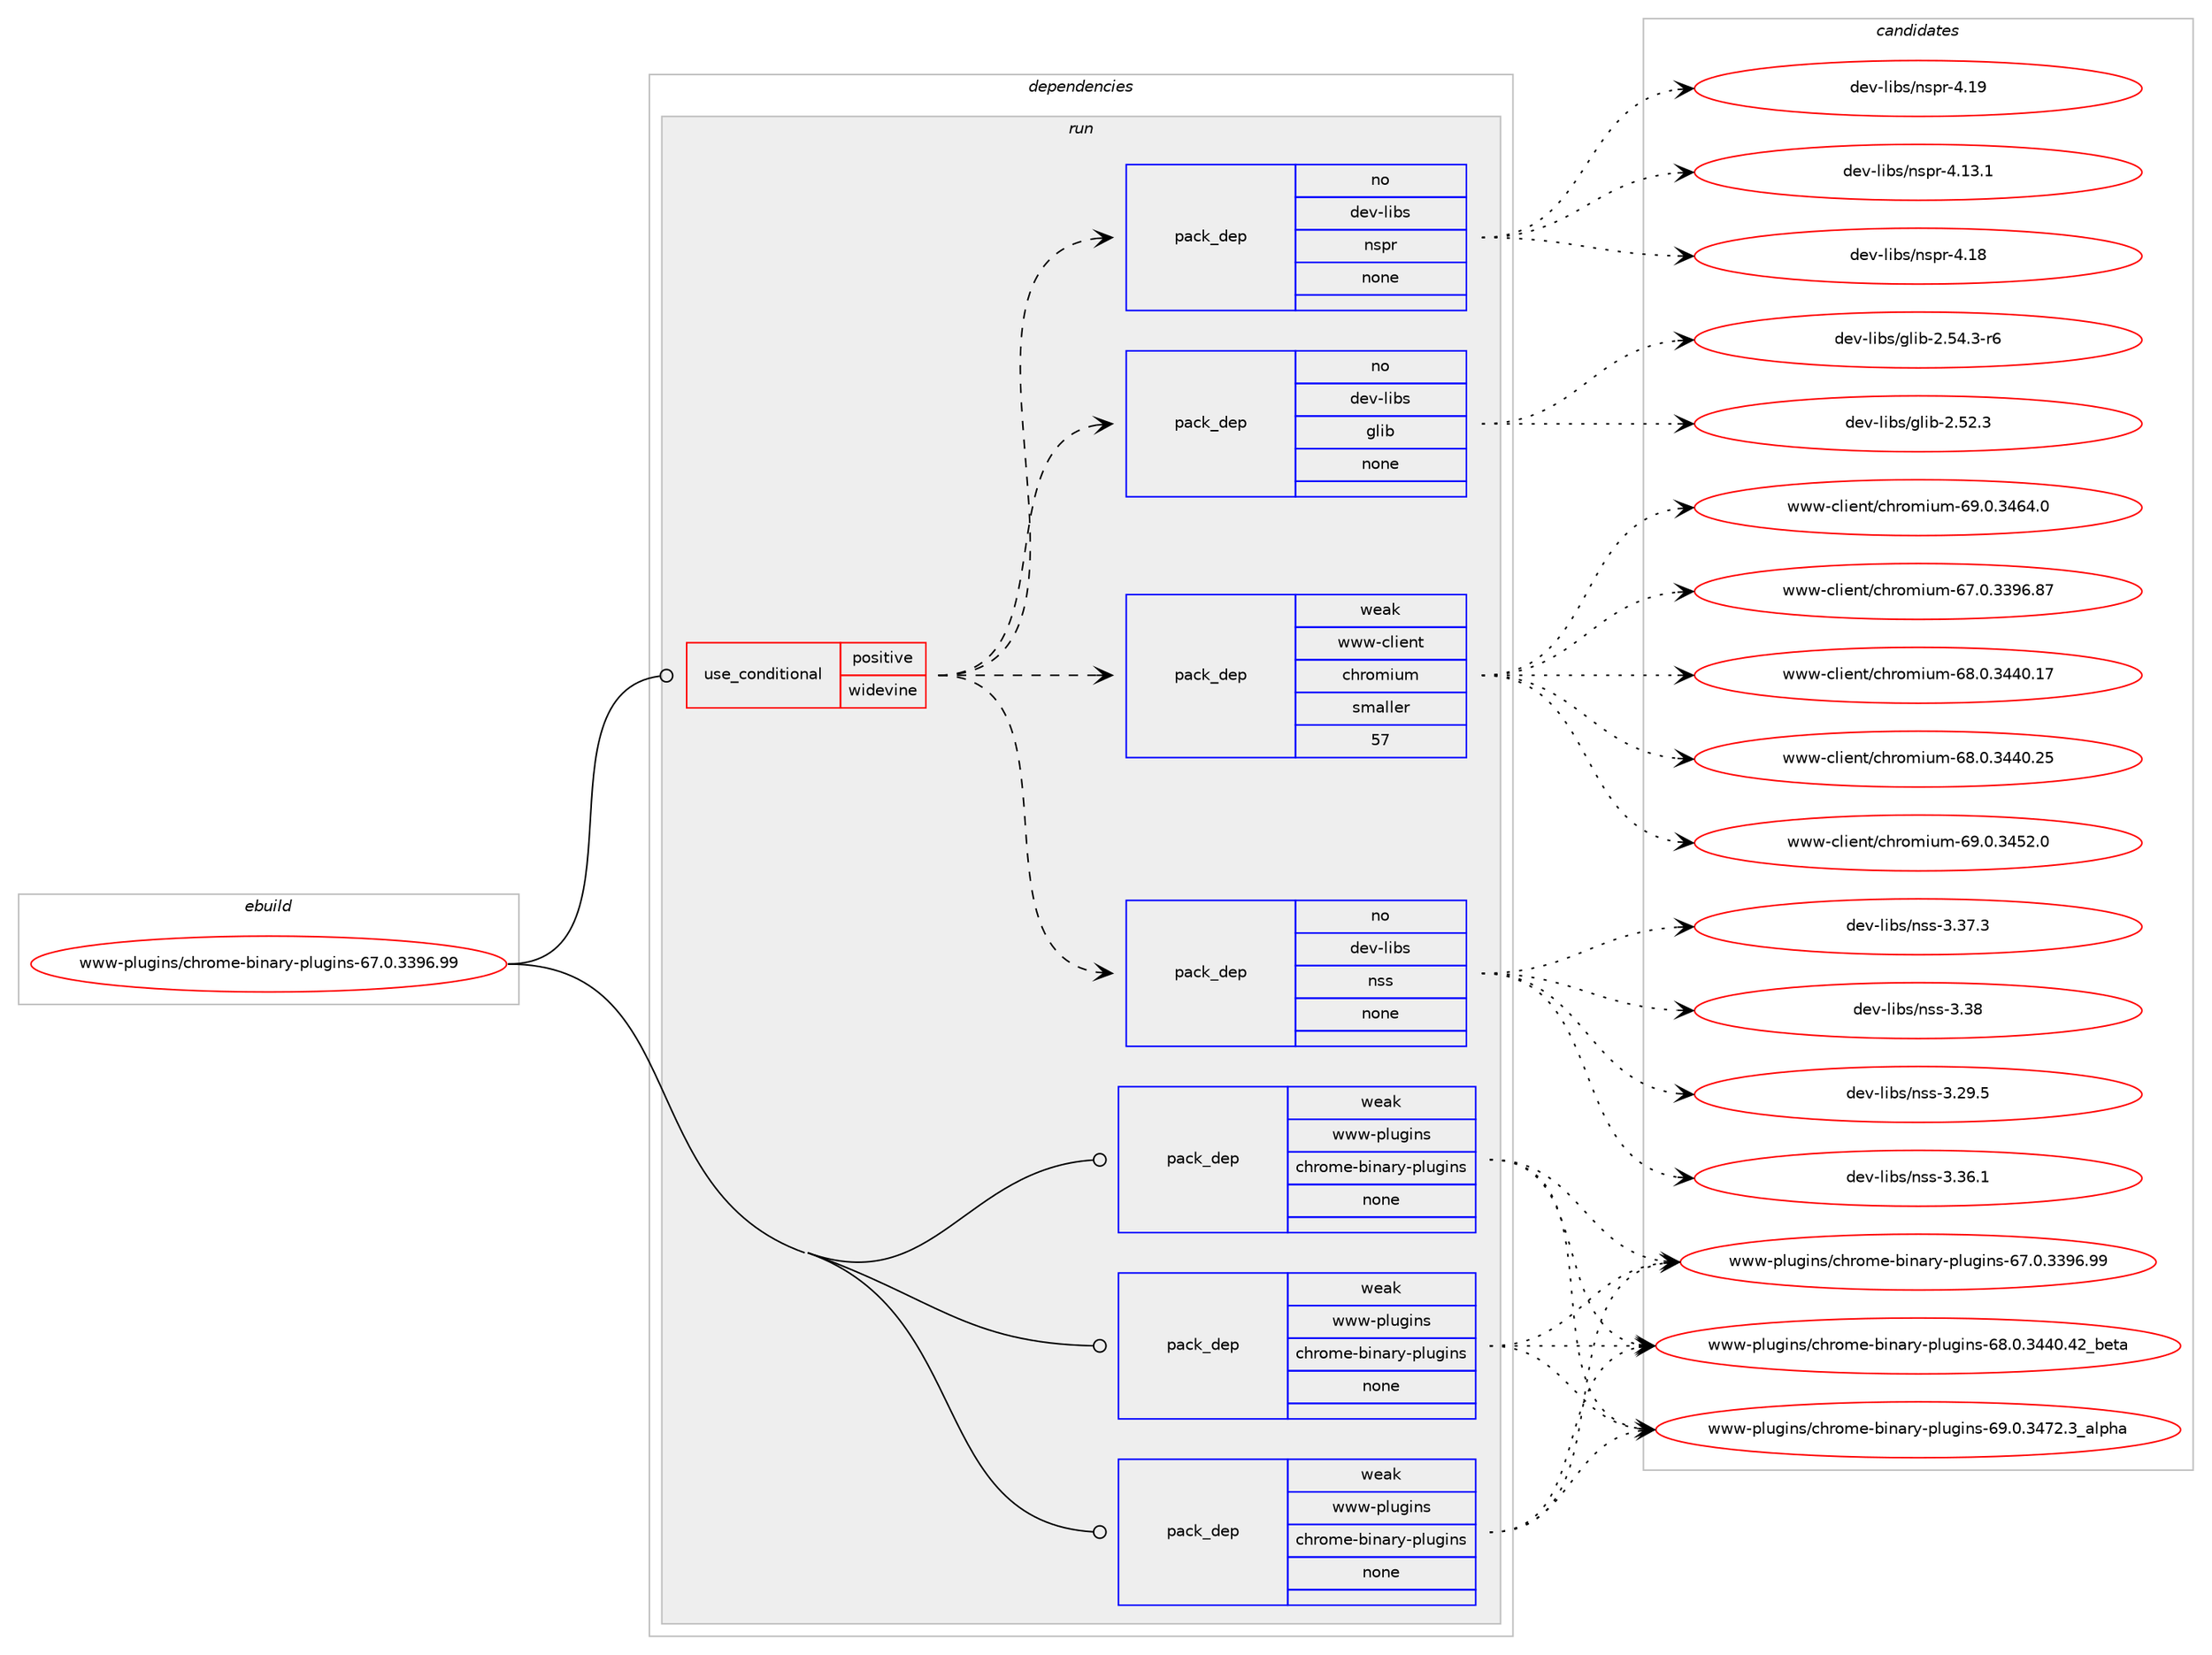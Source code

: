 digraph prolog {

# *************
# Graph options
# *************

newrank=true;
concentrate=true;
compound=true;
graph [rankdir=LR,fontname=Helvetica,fontsize=10,ranksep=1.5];#, ranksep=2.5, nodesep=0.2];
edge  [arrowhead=vee];
node  [fontname=Helvetica,fontsize=10];

# **********
# The ebuild
# **********

subgraph cluster_leftcol {
color=gray;
rank=same;
label=<<i>ebuild</i>>;
id [label="www-plugins/chrome-binary-plugins-67.0.3396.99", color=red, width=4, href="../www-plugins/chrome-binary-plugins-67.0.3396.99.svg"];
}

# ****************
# The dependencies
# ****************

subgraph cluster_midcol {
color=gray;
label=<<i>dependencies</i>>;
subgraph cluster_compile {
fillcolor="#eeeeee";
style=filled;
label=<<i>compile</i>>;
}
subgraph cluster_compileandrun {
fillcolor="#eeeeee";
style=filled;
label=<<i>compile and run</i>>;
}
subgraph cluster_run {
fillcolor="#eeeeee";
style=filled;
label=<<i>run</i>>;
subgraph cond1799 {
dependency8849 [label=<<TABLE BORDER="0" CELLBORDER="1" CELLSPACING="0" CELLPADDING="4"><TR><TD ROWSPAN="3" CELLPADDING="10">use_conditional</TD></TR><TR><TD>positive</TD></TR><TR><TD>widevine</TD></TR></TABLE>>, shape=none, color=red];
subgraph pack6928 {
dependency8850 [label=<<TABLE BORDER="0" CELLBORDER="1" CELLSPACING="0" CELLPADDING="4" WIDTH="220"><TR><TD ROWSPAN="6" CELLPADDING="30">pack_dep</TD></TR><TR><TD WIDTH="110">no</TD></TR><TR><TD>dev-libs</TD></TR><TR><TD>glib</TD></TR><TR><TD>none</TD></TR><TR><TD></TD></TR></TABLE>>, shape=none, color=blue];
}
dependency8849:e -> dependency8850:w [weight=20,style="dashed",arrowhead="vee"];
subgraph pack6929 {
dependency8851 [label=<<TABLE BORDER="0" CELLBORDER="1" CELLSPACING="0" CELLPADDING="4" WIDTH="220"><TR><TD ROWSPAN="6" CELLPADDING="30">pack_dep</TD></TR><TR><TD WIDTH="110">no</TD></TR><TR><TD>dev-libs</TD></TR><TR><TD>nspr</TD></TR><TR><TD>none</TD></TR><TR><TD></TD></TR></TABLE>>, shape=none, color=blue];
}
dependency8849:e -> dependency8851:w [weight=20,style="dashed",arrowhead="vee"];
subgraph pack6930 {
dependency8852 [label=<<TABLE BORDER="0" CELLBORDER="1" CELLSPACING="0" CELLPADDING="4" WIDTH="220"><TR><TD ROWSPAN="6" CELLPADDING="30">pack_dep</TD></TR><TR><TD WIDTH="110">no</TD></TR><TR><TD>dev-libs</TD></TR><TR><TD>nss</TD></TR><TR><TD>none</TD></TR><TR><TD></TD></TR></TABLE>>, shape=none, color=blue];
}
dependency8849:e -> dependency8852:w [weight=20,style="dashed",arrowhead="vee"];
subgraph pack6931 {
dependency8853 [label=<<TABLE BORDER="0" CELLBORDER="1" CELLSPACING="0" CELLPADDING="4" WIDTH="220"><TR><TD ROWSPAN="6" CELLPADDING="30">pack_dep</TD></TR><TR><TD WIDTH="110">weak</TD></TR><TR><TD>www-client</TD></TR><TR><TD>chromium</TD></TR><TR><TD>smaller</TD></TR><TR><TD>57</TD></TR></TABLE>>, shape=none, color=blue];
}
dependency8849:e -> dependency8853:w [weight=20,style="dashed",arrowhead="vee"];
}
id:e -> dependency8849:w [weight=20,style="solid",arrowhead="odot"];
subgraph pack6932 {
dependency8854 [label=<<TABLE BORDER="0" CELLBORDER="1" CELLSPACING="0" CELLPADDING="4" WIDTH="220"><TR><TD ROWSPAN="6" CELLPADDING="30">pack_dep</TD></TR><TR><TD WIDTH="110">weak</TD></TR><TR><TD>www-plugins</TD></TR><TR><TD>chrome-binary-plugins</TD></TR><TR><TD>none</TD></TR><TR><TD></TD></TR></TABLE>>, shape=none, color=blue];
}
id:e -> dependency8854:w [weight=20,style="solid",arrowhead="odot"];
subgraph pack6933 {
dependency8855 [label=<<TABLE BORDER="0" CELLBORDER="1" CELLSPACING="0" CELLPADDING="4" WIDTH="220"><TR><TD ROWSPAN="6" CELLPADDING="30">pack_dep</TD></TR><TR><TD WIDTH="110">weak</TD></TR><TR><TD>www-plugins</TD></TR><TR><TD>chrome-binary-plugins</TD></TR><TR><TD>none</TD></TR><TR><TD></TD></TR></TABLE>>, shape=none, color=blue];
}
id:e -> dependency8855:w [weight=20,style="solid",arrowhead="odot"];
subgraph pack6934 {
dependency8856 [label=<<TABLE BORDER="0" CELLBORDER="1" CELLSPACING="0" CELLPADDING="4" WIDTH="220"><TR><TD ROWSPAN="6" CELLPADDING="30">pack_dep</TD></TR><TR><TD WIDTH="110">weak</TD></TR><TR><TD>www-plugins</TD></TR><TR><TD>chrome-binary-plugins</TD></TR><TR><TD>none</TD></TR><TR><TD></TD></TR></TABLE>>, shape=none, color=blue];
}
id:e -> dependency8856:w [weight=20,style="solid",arrowhead="odot"];
}
}

# **************
# The candidates
# **************

subgraph cluster_choices {
rank=same;
color=gray;
label=<<i>candidates</i>>;

subgraph choice6928 {
color=black;
nodesep=1;
choice1001011184510810598115471031081059845504653504651 [label="dev-libs/glib-2.52.3", color=red, width=4,href="../dev-libs/glib-2.52.3.svg"];
choice10010111845108105981154710310810598455046535246514511454 [label="dev-libs/glib-2.54.3-r6", color=red, width=4,href="../dev-libs/glib-2.54.3-r6.svg"];
dependency8850:e -> choice1001011184510810598115471031081059845504653504651:w [style=dotted,weight="100"];
dependency8850:e -> choice10010111845108105981154710310810598455046535246514511454:w [style=dotted,weight="100"];
}
subgraph choice6929 {
color=black;
nodesep=1;
choice10010111845108105981154711011511211445524649514649 [label="dev-libs/nspr-4.13.1", color=red, width=4,href="../dev-libs/nspr-4.13.1.svg"];
choice1001011184510810598115471101151121144552464956 [label="dev-libs/nspr-4.18", color=red, width=4,href="../dev-libs/nspr-4.18.svg"];
choice1001011184510810598115471101151121144552464957 [label="dev-libs/nspr-4.19", color=red, width=4,href="../dev-libs/nspr-4.19.svg"];
dependency8851:e -> choice10010111845108105981154711011511211445524649514649:w [style=dotted,weight="100"];
dependency8851:e -> choice1001011184510810598115471101151121144552464956:w [style=dotted,weight="100"];
dependency8851:e -> choice1001011184510810598115471101151121144552464957:w [style=dotted,weight="100"];
}
subgraph choice6930 {
color=black;
nodesep=1;
choice10010111845108105981154711011511545514650574653 [label="dev-libs/nss-3.29.5", color=red, width=4,href="../dev-libs/nss-3.29.5.svg"];
choice10010111845108105981154711011511545514651544649 [label="dev-libs/nss-3.36.1", color=red, width=4,href="../dev-libs/nss-3.36.1.svg"];
choice10010111845108105981154711011511545514651554651 [label="dev-libs/nss-3.37.3", color=red, width=4,href="../dev-libs/nss-3.37.3.svg"];
choice1001011184510810598115471101151154551465156 [label="dev-libs/nss-3.38", color=red, width=4,href="../dev-libs/nss-3.38.svg"];
dependency8852:e -> choice10010111845108105981154711011511545514650574653:w [style=dotted,weight="100"];
dependency8852:e -> choice10010111845108105981154711011511545514651544649:w [style=dotted,weight="100"];
dependency8852:e -> choice10010111845108105981154711011511545514651554651:w [style=dotted,weight="100"];
dependency8852:e -> choice1001011184510810598115471101151154551465156:w [style=dotted,weight="100"];
}
subgraph choice6931 {
color=black;
nodesep=1;
choice1191191194599108105101110116479910411411110910511710945545546484651515754465655 [label="www-client/chromium-67.0.3396.87", color=red, width=4,href="../www-client/chromium-67.0.3396.87.svg"];
choice1191191194599108105101110116479910411411110910511710945545646484651525248464955 [label="www-client/chromium-68.0.3440.17", color=red, width=4,href="../www-client/chromium-68.0.3440.17.svg"];
choice1191191194599108105101110116479910411411110910511710945545646484651525248465053 [label="www-client/chromium-68.0.3440.25", color=red, width=4,href="../www-client/chromium-68.0.3440.25.svg"];
choice11911911945991081051011101164799104114111109105117109455457464846515253504648 [label="www-client/chromium-69.0.3452.0", color=red, width=4,href="../www-client/chromium-69.0.3452.0.svg"];
choice11911911945991081051011101164799104114111109105117109455457464846515254524648 [label="www-client/chromium-69.0.3464.0", color=red, width=4,href="../www-client/chromium-69.0.3464.0.svg"];
dependency8853:e -> choice1191191194599108105101110116479910411411110910511710945545546484651515754465655:w [style=dotted,weight="100"];
dependency8853:e -> choice1191191194599108105101110116479910411411110910511710945545646484651525248464955:w [style=dotted,weight="100"];
dependency8853:e -> choice1191191194599108105101110116479910411411110910511710945545646484651525248465053:w [style=dotted,weight="100"];
dependency8853:e -> choice11911911945991081051011101164799104114111109105117109455457464846515253504648:w [style=dotted,weight="100"];
dependency8853:e -> choice11911911945991081051011101164799104114111109105117109455457464846515254524648:w [style=dotted,weight="100"];
}
subgraph choice6932 {
color=black;
nodesep=1;
choice1191191194511210811710310511011547991041141111091014598105110971141214511210811710310511011545545546484651515754465757 [label="www-plugins/chrome-binary-plugins-67.0.3396.99", color=red, width=4,href="../www-plugins/chrome-binary-plugins-67.0.3396.99.svg"];
choice1191191194511210811710310511011547991041141111091014598105110971141214511210811710310511011545545646484651525248465250959810111697 [label="www-plugins/chrome-binary-plugins-68.0.3440.42_beta", color=red, width=4,href="../www-plugins/chrome-binary-plugins-68.0.3440.42_beta.svg"];
choice11911911945112108117103105110115479910411411110910145981051109711412145112108117103105110115455457464846515255504651959710811210497 [label="www-plugins/chrome-binary-plugins-69.0.3472.3_alpha", color=red, width=4,href="../www-plugins/chrome-binary-plugins-69.0.3472.3_alpha.svg"];
dependency8854:e -> choice1191191194511210811710310511011547991041141111091014598105110971141214511210811710310511011545545546484651515754465757:w [style=dotted,weight="100"];
dependency8854:e -> choice1191191194511210811710310511011547991041141111091014598105110971141214511210811710310511011545545646484651525248465250959810111697:w [style=dotted,weight="100"];
dependency8854:e -> choice11911911945112108117103105110115479910411411110910145981051109711412145112108117103105110115455457464846515255504651959710811210497:w [style=dotted,weight="100"];
}
subgraph choice6933 {
color=black;
nodesep=1;
choice1191191194511210811710310511011547991041141111091014598105110971141214511210811710310511011545545546484651515754465757 [label="www-plugins/chrome-binary-plugins-67.0.3396.99", color=red, width=4,href="../www-plugins/chrome-binary-plugins-67.0.3396.99.svg"];
choice1191191194511210811710310511011547991041141111091014598105110971141214511210811710310511011545545646484651525248465250959810111697 [label="www-plugins/chrome-binary-plugins-68.0.3440.42_beta", color=red, width=4,href="../www-plugins/chrome-binary-plugins-68.0.3440.42_beta.svg"];
choice11911911945112108117103105110115479910411411110910145981051109711412145112108117103105110115455457464846515255504651959710811210497 [label="www-plugins/chrome-binary-plugins-69.0.3472.3_alpha", color=red, width=4,href="../www-plugins/chrome-binary-plugins-69.0.3472.3_alpha.svg"];
dependency8855:e -> choice1191191194511210811710310511011547991041141111091014598105110971141214511210811710310511011545545546484651515754465757:w [style=dotted,weight="100"];
dependency8855:e -> choice1191191194511210811710310511011547991041141111091014598105110971141214511210811710310511011545545646484651525248465250959810111697:w [style=dotted,weight="100"];
dependency8855:e -> choice11911911945112108117103105110115479910411411110910145981051109711412145112108117103105110115455457464846515255504651959710811210497:w [style=dotted,weight="100"];
}
subgraph choice6934 {
color=black;
nodesep=1;
choice1191191194511210811710310511011547991041141111091014598105110971141214511210811710310511011545545546484651515754465757 [label="www-plugins/chrome-binary-plugins-67.0.3396.99", color=red, width=4,href="../www-plugins/chrome-binary-plugins-67.0.3396.99.svg"];
choice1191191194511210811710310511011547991041141111091014598105110971141214511210811710310511011545545646484651525248465250959810111697 [label="www-plugins/chrome-binary-plugins-68.0.3440.42_beta", color=red, width=4,href="../www-plugins/chrome-binary-plugins-68.0.3440.42_beta.svg"];
choice11911911945112108117103105110115479910411411110910145981051109711412145112108117103105110115455457464846515255504651959710811210497 [label="www-plugins/chrome-binary-plugins-69.0.3472.3_alpha", color=red, width=4,href="../www-plugins/chrome-binary-plugins-69.0.3472.3_alpha.svg"];
dependency8856:e -> choice1191191194511210811710310511011547991041141111091014598105110971141214511210811710310511011545545546484651515754465757:w [style=dotted,weight="100"];
dependency8856:e -> choice1191191194511210811710310511011547991041141111091014598105110971141214511210811710310511011545545646484651525248465250959810111697:w [style=dotted,weight="100"];
dependency8856:e -> choice11911911945112108117103105110115479910411411110910145981051109711412145112108117103105110115455457464846515255504651959710811210497:w [style=dotted,weight="100"];
}
}

}
